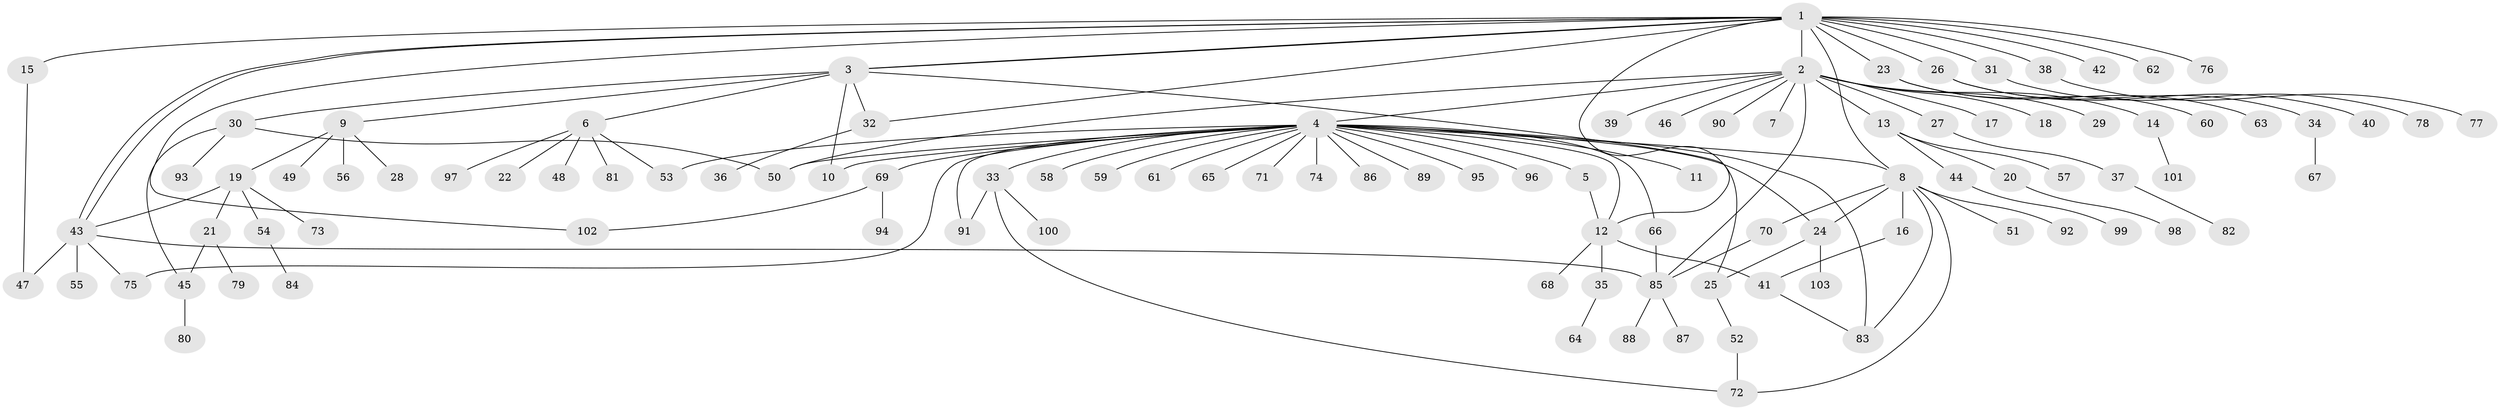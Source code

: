// Generated by graph-tools (version 1.1) at 2025/14/03/09/25 04:14:43]
// undirected, 103 vertices, 128 edges
graph export_dot {
graph [start="1"]
  node [color=gray90,style=filled];
  1;
  2;
  3;
  4;
  5;
  6;
  7;
  8;
  9;
  10;
  11;
  12;
  13;
  14;
  15;
  16;
  17;
  18;
  19;
  20;
  21;
  22;
  23;
  24;
  25;
  26;
  27;
  28;
  29;
  30;
  31;
  32;
  33;
  34;
  35;
  36;
  37;
  38;
  39;
  40;
  41;
  42;
  43;
  44;
  45;
  46;
  47;
  48;
  49;
  50;
  51;
  52;
  53;
  54;
  55;
  56;
  57;
  58;
  59;
  60;
  61;
  62;
  63;
  64;
  65;
  66;
  67;
  68;
  69;
  70;
  71;
  72;
  73;
  74;
  75;
  76;
  77;
  78;
  79;
  80;
  81;
  82;
  83;
  84;
  85;
  86;
  87;
  88;
  89;
  90;
  91;
  92;
  93;
  94;
  95;
  96;
  97;
  98;
  99;
  100;
  101;
  102;
  103;
  1 -- 2;
  1 -- 3;
  1 -- 3;
  1 -- 8;
  1 -- 12;
  1 -- 15;
  1 -- 23;
  1 -- 26;
  1 -- 31;
  1 -- 32;
  1 -- 38;
  1 -- 42;
  1 -- 43;
  1 -- 43;
  1 -- 62;
  1 -- 76;
  1 -- 102;
  2 -- 4;
  2 -- 7;
  2 -- 13;
  2 -- 14;
  2 -- 17;
  2 -- 18;
  2 -- 27;
  2 -- 29;
  2 -- 39;
  2 -- 46;
  2 -- 50;
  2 -- 85;
  2 -- 90;
  3 -- 6;
  3 -- 9;
  3 -- 10;
  3 -- 25;
  3 -- 30;
  3 -- 32;
  4 -- 5;
  4 -- 8;
  4 -- 10;
  4 -- 11;
  4 -- 12;
  4 -- 24;
  4 -- 33;
  4 -- 50;
  4 -- 53;
  4 -- 58;
  4 -- 59;
  4 -- 61;
  4 -- 65;
  4 -- 66;
  4 -- 69;
  4 -- 71;
  4 -- 74;
  4 -- 75;
  4 -- 83;
  4 -- 86;
  4 -- 89;
  4 -- 91;
  4 -- 95;
  4 -- 96;
  5 -- 12;
  6 -- 22;
  6 -- 48;
  6 -- 53;
  6 -- 81;
  6 -- 97;
  8 -- 16;
  8 -- 24;
  8 -- 51;
  8 -- 70;
  8 -- 72;
  8 -- 83;
  8 -- 92;
  9 -- 19;
  9 -- 28;
  9 -- 49;
  9 -- 56;
  12 -- 35;
  12 -- 41;
  12 -- 68;
  13 -- 20;
  13 -- 44;
  13 -- 57;
  14 -- 101;
  15 -- 47;
  16 -- 41;
  19 -- 21;
  19 -- 43;
  19 -- 54;
  19 -- 73;
  20 -- 98;
  21 -- 45;
  21 -- 79;
  23 -- 60;
  23 -- 63;
  24 -- 25;
  24 -- 103;
  25 -- 52;
  26 -- 34;
  26 -- 40;
  27 -- 37;
  30 -- 45;
  30 -- 50;
  30 -- 93;
  31 -- 78;
  32 -- 36;
  33 -- 72;
  33 -- 91;
  33 -- 100;
  34 -- 67;
  35 -- 64;
  37 -- 82;
  38 -- 77;
  41 -- 83;
  43 -- 47;
  43 -- 55;
  43 -- 75;
  43 -- 85;
  44 -- 99;
  45 -- 80;
  52 -- 72;
  54 -- 84;
  66 -- 85;
  69 -- 94;
  69 -- 102;
  70 -- 85;
  85 -- 87;
  85 -- 88;
}
